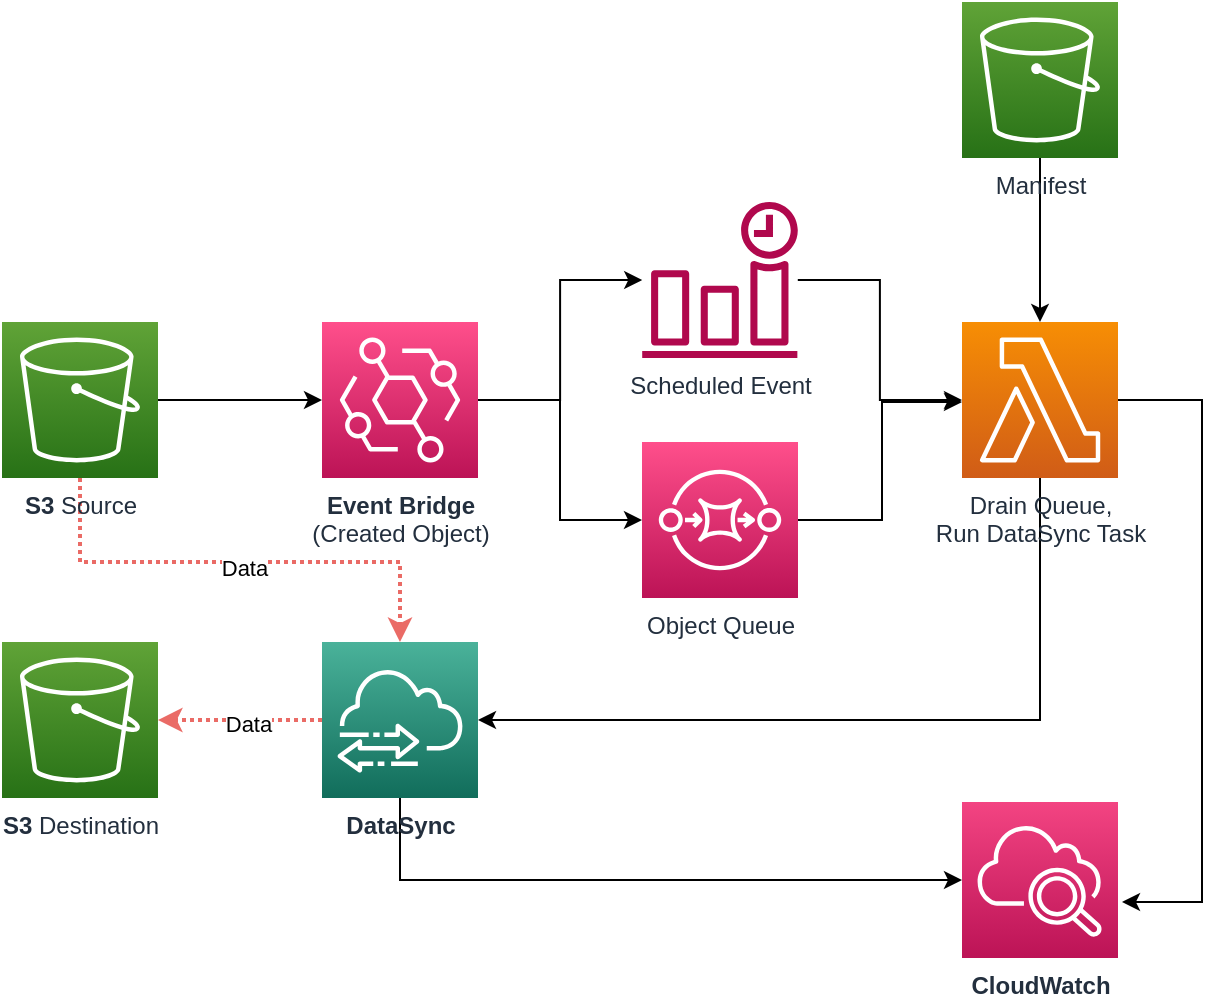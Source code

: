 <mxfile version="16.4.7" type="github">
  <diagram id="FpX4XkZvjuvVcq41q7QR" name="Page-1">
    <mxGraphModel dx="1426" dy="826" grid="0" gridSize="10" guides="1" tooltips="1" connect="1" arrows="1" fold="1" page="1" pageScale="1" pageWidth="850" pageHeight="1100" math="0" shadow="0">
      <root>
        <mxCell id="0" />
        <mxCell id="1" parent="0" />
        <mxCell id="mZ2ww14Otbq7PTDc8xvk-18" style="edgeStyle=orthogonalEdgeStyle;rounded=0;orthogonalLoop=1;jettySize=auto;html=1;entryX=1;entryY=0.5;entryDx=0;entryDy=0;entryPerimeter=0;strokeColor=#EA6B66;strokeWidth=2;dashed=1;dashPattern=1 1;" edge="1" parent="1" source="mZ2ww14Otbq7PTDc8xvk-1" target="mZ2ww14Otbq7PTDc8xvk-6">
          <mxGeometry relative="1" as="geometry" />
        </mxCell>
        <mxCell id="mZ2ww14Otbq7PTDc8xvk-23" value="Data" style="edgeLabel;html=1;align=center;verticalAlign=middle;resizable=0;points=[];" vertex="1" connectable="0" parent="mZ2ww14Otbq7PTDc8xvk-18">
          <mxGeometry x="-0.098" y="2" relative="1" as="geometry">
            <mxPoint as="offset" />
          </mxGeometry>
        </mxCell>
        <mxCell id="mZ2ww14Otbq7PTDc8xvk-20" style="edgeStyle=orthogonalEdgeStyle;rounded=0;orthogonalLoop=1;jettySize=auto;html=1;strokeColor=default;strokeWidth=1;" edge="1" parent="1" source="mZ2ww14Otbq7PTDc8xvk-1" target="mZ2ww14Otbq7PTDc8xvk-9">
          <mxGeometry relative="1" as="geometry">
            <Array as="points">
              <mxPoint x="359" y="479" />
            </Array>
          </mxGeometry>
        </mxCell>
        <mxCell id="mZ2ww14Otbq7PTDc8xvk-1" value="&lt;b&gt;DataSync&lt;/b&gt;" style="sketch=0;points=[[0,0,0],[0.25,0,0],[0.5,0,0],[0.75,0,0],[1,0,0],[0,1,0],[0.25,1,0],[0.5,1,0],[0.75,1,0],[1,1,0],[0,0.25,0],[0,0.5,0],[0,0.75,0],[1,0.25,0],[1,0.5,0],[1,0.75,0]];outlineConnect=0;fontColor=#232F3E;gradientColor=#4AB29A;gradientDirection=north;fillColor=#116D5B;strokeColor=#ffffff;dashed=0;verticalLabelPosition=bottom;verticalAlign=top;align=center;html=1;fontSize=12;fontStyle=0;aspect=fixed;shape=mxgraph.aws4.resourceIcon;resIcon=mxgraph.aws4.datasync;" vertex="1" parent="1">
          <mxGeometry x="320" y="360" width="78" height="78" as="geometry" />
        </mxCell>
        <mxCell id="mZ2ww14Otbq7PTDc8xvk-11" style="edgeStyle=orthogonalEdgeStyle;rounded=0;orthogonalLoop=1;jettySize=auto;html=1;" edge="1" parent="1" source="mZ2ww14Otbq7PTDc8xvk-2" target="mZ2ww14Otbq7PTDc8xvk-3">
          <mxGeometry relative="1" as="geometry" />
        </mxCell>
        <mxCell id="mZ2ww14Otbq7PTDc8xvk-19" style="edgeStyle=orthogonalEdgeStyle;rounded=0;orthogonalLoop=1;jettySize=auto;html=1;strokeWidth=2;strokeColor=#EA6B66;dashed=1;dashPattern=1 1;" edge="1" parent="1" source="mZ2ww14Otbq7PTDc8xvk-2" target="mZ2ww14Otbq7PTDc8xvk-1">
          <mxGeometry relative="1" as="geometry">
            <Array as="points">
              <mxPoint x="199" y="320" />
              <mxPoint x="359" y="320" />
            </Array>
          </mxGeometry>
        </mxCell>
        <mxCell id="mZ2ww14Otbq7PTDc8xvk-22" value="Data" style="edgeLabel;html=1;align=center;verticalAlign=middle;resizable=0;points=[];" vertex="1" connectable="0" parent="mZ2ww14Otbq7PTDc8xvk-19">
          <mxGeometry x="0.025" y="-3" relative="1" as="geometry">
            <mxPoint as="offset" />
          </mxGeometry>
        </mxCell>
        <mxCell id="mZ2ww14Otbq7PTDc8xvk-2" value="&lt;b&gt;S3&lt;/b&gt; Source" style="sketch=0;points=[[0,0,0],[0.25,0,0],[0.5,0,0],[0.75,0,0],[1,0,0],[0,1,0],[0.25,1,0],[0.5,1,0],[0.75,1,0],[1,1,0],[0,0.25,0],[0,0.5,0],[0,0.75,0],[1,0.25,0],[1,0.5,0],[1,0.75,0]];outlineConnect=0;fontColor=#232F3E;gradientColor=#60A337;gradientDirection=north;fillColor=#277116;strokeColor=#ffffff;dashed=0;verticalLabelPosition=bottom;verticalAlign=top;align=center;html=1;fontSize=12;fontStyle=0;aspect=fixed;shape=mxgraph.aws4.resourceIcon;resIcon=mxgraph.aws4.s3;" vertex="1" parent="1">
          <mxGeometry x="160" y="200" width="78" height="78" as="geometry" />
        </mxCell>
        <mxCell id="mZ2ww14Otbq7PTDc8xvk-12" style="edgeStyle=orthogonalEdgeStyle;rounded=0;orthogonalLoop=1;jettySize=auto;html=1;" edge="1" parent="1" source="mZ2ww14Otbq7PTDc8xvk-3" target="mZ2ww14Otbq7PTDc8xvk-10">
          <mxGeometry relative="1" as="geometry" />
        </mxCell>
        <mxCell id="mZ2ww14Otbq7PTDc8xvk-13" style="edgeStyle=orthogonalEdgeStyle;rounded=0;orthogonalLoop=1;jettySize=auto;html=1;" edge="1" parent="1" source="mZ2ww14Otbq7PTDc8xvk-3" target="mZ2ww14Otbq7PTDc8xvk-4">
          <mxGeometry relative="1" as="geometry" />
        </mxCell>
        <mxCell id="mZ2ww14Otbq7PTDc8xvk-3" value="&lt;b&gt;Event Bridge&lt;/b&gt;&lt;br&gt;(Created Object)" style="sketch=0;points=[[0,0,0],[0.25,0,0],[0.5,0,0],[0.75,0,0],[1,0,0],[0,1,0],[0.25,1,0],[0.5,1,0],[0.75,1,0],[1,1,0],[0,0.25,0],[0,0.5,0],[0,0.75,0],[1,0.25,0],[1,0.5,0],[1,0.75,0]];outlineConnect=0;fontColor=#232F3E;gradientColor=#FF4F8B;gradientDirection=north;fillColor=#BC1356;strokeColor=#ffffff;dashed=0;verticalLabelPosition=bottom;verticalAlign=top;align=center;html=1;fontSize=12;fontStyle=0;aspect=fixed;shape=mxgraph.aws4.resourceIcon;resIcon=mxgraph.aws4.eventbridge;" vertex="1" parent="1">
          <mxGeometry x="320" y="200" width="78" height="78" as="geometry" />
        </mxCell>
        <mxCell id="mZ2ww14Otbq7PTDc8xvk-15" style="edgeStyle=orthogonalEdgeStyle;rounded=0;orthogonalLoop=1;jettySize=auto;html=1;" edge="1" parent="1" source="mZ2ww14Otbq7PTDc8xvk-4">
          <mxGeometry relative="1" as="geometry">
            <mxPoint x="640" y="240" as="targetPoint" />
            <Array as="points">
              <mxPoint x="600" y="299" />
              <mxPoint x="600" y="240" />
            </Array>
          </mxGeometry>
        </mxCell>
        <mxCell id="mZ2ww14Otbq7PTDc8xvk-4" value="Object Queue" style="sketch=0;points=[[0,0,0],[0.25,0,0],[0.5,0,0],[0.75,0,0],[1,0,0],[0,1,0],[0.25,1,0],[0.5,1,0],[0.75,1,0],[1,1,0],[0,0.25,0],[0,0.5,0],[0,0.75,0],[1,0.25,0],[1,0.5,0],[1,0.75,0]];outlineConnect=0;fontColor=#232F3E;gradientColor=#FF4F8B;gradientDirection=north;fillColor=#BC1356;strokeColor=#ffffff;dashed=0;verticalLabelPosition=bottom;verticalAlign=top;align=center;html=1;fontSize=12;fontStyle=0;aspect=fixed;shape=mxgraph.aws4.resourceIcon;resIcon=mxgraph.aws4.sqs;" vertex="1" parent="1">
          <mxGeometry x="480" y="260" width="78" height="78" as="geometry" />
        </mxCell>
        <mxCell id="mZ2ww14Otbq7PTDc8xvk-17" style="edgeStyle=orthogonalEdgeStyle;rounded=0;orthogonalLoop=1;jettySize=auto;html=1;entryX=1;entryY=0.5;entryDx=0;entryDy=0;entryPerimeter=0;" edge="1" parent="1" source="mZ2ww14Otbq7PTDc8xvk-5" target="mZ2ww14Otbq7PTDc8xvk-1">
          <mxGeometry relative="1" as="geometry">
            <Array as="points">
              <mxPoint x="679" y="399" />
            </Array>
          </mxGeometry>
        </mxCell>
        <mxCell id="mZ2ww14Otbq7PTDc8xvk-21" style="edgeStyle=orthogonalEdgeStyle;rounded=0;orthogonalLoop=1;jettySize=auto;html=1;strokeColor=default;strokeWidth=1;" edge="1" parent="1" source="mZ2ww14Otbq7PTDc8xvk-5">
          <mxGeometry relative="1" as="geometry">
            <mxPoint x="720" y="490" as="targetPoint" />
            <Array as="points">
              <mxPoint x="760" y="239" />
              <mxPoint x="760" y="490" />
            </Array>
          </mxGeometry>
        </mxCell>
        <mxCell id="mZ2ww14Otbq7PTDc8xvk-5" value="Drain Queue,&lt;br&gt;Run DataSync Task" style="sketch=0;points=[[0,0,0],[0.25,0,0],[0.5,0,0],[0.75,0,0],[1,0,0],[0,1,0],[0.25,1,0],[0.5,1,0],[0.75,1,0],[1,1,0],[0,0.25,0],[0,0.5,0],[0,0.75,0],[1,0.25,0],[1,0.5,0],[1,0.75,0]];outlineConnect=0;fontColor=#232F3E;gradientColor=#F78E04;gradientDirection=north;fillColor=#D05C17;strokeColor=#ffffff;dashed=0;verticalLabelPosition=bottom;verticalAlign=top;align=center;html=1;fontSize=12;fontStyle=0;aspect=fixed;shape=mxgraph.aws4.resourceIcon;resIcon=mxgraph.aws4.lambda;" vertex="1" parent="1">
          <mxGeometry x="640" y="200" width="78" height="78" as="geometry" />
        </mxCell>
        <mxCell id="mZ2ww14Otbq7PTDc8xvk-6" value="&lt;b&gt;S3 &lt;/b&gt;Destination" style="sketch=0;points=[[0,0,0],[0.25,0,0],[0.5,0,0],[0.75,0,0],[1,0,0],[0,1,0],[0.25,1,0],[0.5,1,0],[0.75,1,0],[1,1,0],[0,0.25,0],[0,0.5,0],[0,0.75,0],[1,0.25,0],[1,0.5,0],[1,0.75,0]];outlineConnect=0;fontColor=#232F3E;gradientColor=#60A337;gradientDirection=north;fillColor=#277116;strokeColor=#ffffff;dashed=0;verticalLabelPosition=bottom;verticalAlign=top;align=center;html=1;fontSize=12;fontStyle=0;aspect=fixed;shape=mxgraph.aws4.resourceIcon;resIcon=mxgraph.aws4.s3;" vertex="1" parent="1">
          <mxGeometry x="160" y="360" width="78" height="78" as="geometry" />
        </mxCell>
        <mxCell id="mZ2ww14Otbq7PTDc8xvk-16" style="edgeStyle=orthogonalEdgeStyle;rounded=0;orthogonalLoop=1;jettySize=auto;html=1;entryX=0.5;entryY=0;entryDx=0;entryDy=0;entryPerimeter=0;" edge="1" parent="1" source="mZ2ww14Otbq7PTDc8xvk-8" target="mZ2ww14Otbq7PTDc8xvk-5">
          <mxGeometry relative="1" as="geometry" />
        </mxCell>
        <mxCell id="mZ2ww14Otbq7PTDc8xvk-8" value="Manifest" style="sketch=0;points=[[0,0,0],[0.25,0,0],[0.5,0,0],[0.75,0,0],[1,0,0],[0,1,0],[0.25,1,0],[0.5,1,0],[0.75,1,0],[1,1,0],[0,0.25,0],[0,0.5,0],[0,0.75,0],[1,0.25,0],[1,0.5,0],[1,0.75,0]];outlineConnect=0;fontColor=#232F3E;gradientColor=#60A337;gradientDirection=north;fillColor=#277116;strokeColor=#ffffff;dashed=0;verticalLabelPosition=bottom;verticalAlign=top;align=center;html=1;fontSize=12;fontStyle=0;aspect=fixed;shape=mxgraph.aws4.resourceIcon;resIcon=mxgraph.aws4.s3;" vertex="1" parent="1">
          <mxGeometry x="640" y="40" width="78" height="78" as="geometry" />
        </mxCell>
        <mxCell id="mZ2ww14Otbq7PTDc8xvk-9" value="&lt;b&gt;CloudWatch&lt;/b&gt;" style="sketch=0;points=[[0,0,0],[0.25,0,0],[0.5,0,0],[0.75,0,0],[1,0,0],[0,1,0],[0.25,1,0],[0.5,1,0],[0.75,1,0],[1,1,0],[0,0.25,0],[0,0.5,0],[0,0.75,0],[1,0.25,0],[1,0.5,0],[1,0.75,0]];points=[[0,0,0],[0.25,0,0],[0.5,0,0],[0.75,0,0],[1,0,0],[0,1,0],[0.25,1,0],[0.5,1,0],[0.75,1,0],[1,1,0],[0,0.25,0],[0,0.5,0],[0,0.75,0],[1,0.25,0],[1,0.5,0],[1,0.75,0]];outlineConnect=0;fontColor=#232F3E;gradientColor=#F34482;gradientDirection=north;fillColor=#BC1356;strokeColor=#ffffff;dashed=0;verticalLabelPosition=bottom;verticalAlign=top;align=center;html=1;fontSize=12;fontStyle=0;aspect=fixed;shape=mxgraph.aws4.resourceIcon;resIcon=mxgraph.aws4.cloudwatch_2;" vertex="1" parent="1">
          <mxGeometry x="640" y="440" width="78" height="78" as="geometry" />
        </mxCell>
        <mxCell id="mZ2ww14Otbq7PTDc8xvk-14" style="edgeStyle=orthogonalEdgeStyle;rounded=0;orthogonalLoop=1;jettySize=auto;html=1;entryX=0;entryY=0.5;entryDx=0;entryDy=0;entryPerimeter=0;" edge="1" parent="1" source="mZ2ww14Otbq7PTDc8xvk-10" target="mZ2ww14Otbq7PTDc8xvk-5">
          <mxGeometry relative="1" as="geometry" />
        </mxCell>
        <mxCell id="mZ2ww14Otbq7PTDc8xvk-10" value="Scheduled Event" style="sketch=0;outlineConnect=0;fontColor=#232F3E;gradientColor=none;fillColor=#B0084D;strokeColor=none;dashed=0;verticalLabelPosition=bottom;verticalAlign=top;align=center;html=1;fontSize=12;fontStyle=0;aspect=fixed;pointerEvents=1;shape=mxgraph.aws4.event_time_based;" vertex="1" parent="1">
          <mxGeometry x="480" y="140" width="78" height="78" as="geometry" />
        </mxCell>
      </root>
    </mxGraphModel>
  </diagram>
</mxfile>
